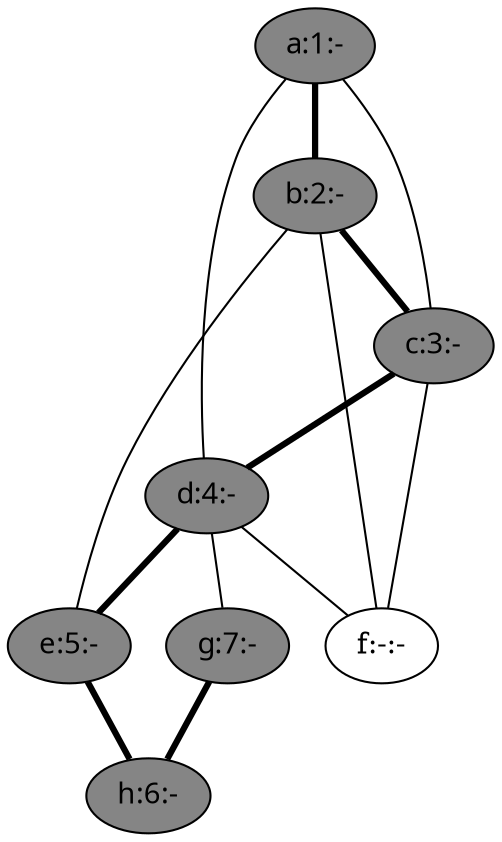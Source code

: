 Graph {
a [ label="a:1:-" style=filled fontname="time-bold" fillcolor=gray52 ];
b [ label="b:2:-" style=filled fontname="time-bold" fillcolor=gray52 ];
c [ label="c:3:-" style=filled fontname="time-bold" fillcolor=gray52 ];
d [ label="d:4:-" style=filled fontname="time-bold" fillcolor=gray52 ];
e [ label="e:5:-" style=filled fontname="time-bold" fillcolor=gray52 ];
f [ label="f:-:-" ];
g [ label="g:7:-" style=filled fontname="time-bold" fillcolor=gray52 ];
h [ label="h:6:-" style=filled fontname="time-bold" fillcolor=gray52 ];
a--d[label="", penwidth=1];
a--b[label="", penwidth=3];
a--c[label="", penwidth=1];
b--e[label="", penwidth=1];
b--f[label="", penwidth=1];
b--c[label="", penwidth=3];
c--d[label="", penwidth=3];
c--f[label="", penwidth=1];
d--e[label="", penwidth=3];
d--f[label="", penwidth=1];
d--g[label="", penwidth=1];
e--h[label="", penwidth=3];
g--h[label="", penwidth=3];
}